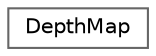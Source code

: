 digraph "Graphical Class Hierarchy"
{
 // LATEX_PDF_SIZE
  bgcolor="transparent";
  edge [fontname=Helvetica,fontsize=10,labelfontname=Helvetica,labelfontsize=10];
  node [fontname=Helvetica,fontsize=10,shape=box,height=0.2,width=0.4];
  rankdir="LR";
  Node0 [id="Node000000",label="DepthMap",height=0.2,width=0.4,color="grey40", fillcolor="white", style="filled",URL="$structDepthMap.html",tooltip="Represents a depth map used in rendering."];
}
